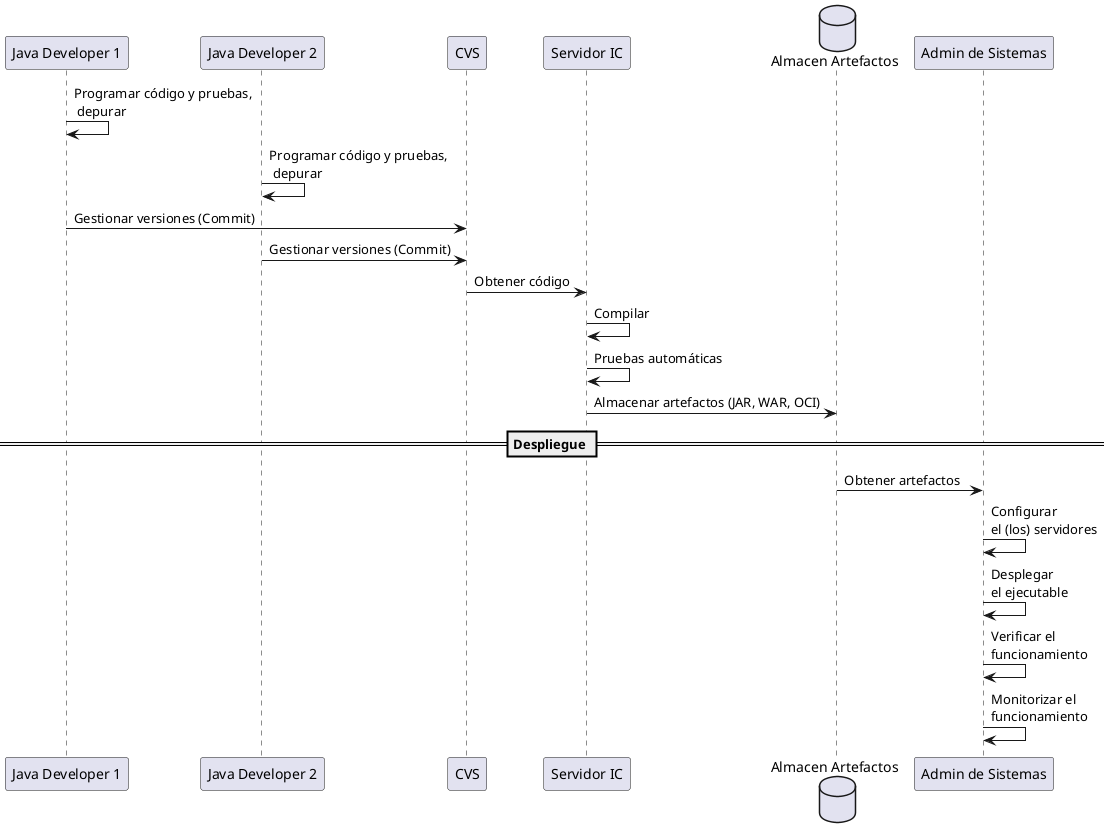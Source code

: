 @startuml
participant Developer1 as "Java Developer 1"
participant Developer2 as "Java Developer 2"

Developer1 -> Developer1 : Programar código y pruebas, \n depurar
Developer2 -> Developer2 : Programar código y pruebas, \n depurar
Developer1 -> CVS : Gestionar versiones (Commit)
Developer2 -> CVS : Gestionar versiones (Commit)

database CVS as "CVS(Git)"

participant IC as "Servidor IC"

CVS -> IC : Obtener código
IC -> IC : Compilar
IC -> IC : Pruebas automáticas

database Artefacts as "Almacen Artefactos"
IC -> Artefacts : Almacenar artefactos (JAR, WAR, OCI)

participant Sysadmin as "Admin de Sistemas"

== Despliegue ==
Artefacts -> Sysadmin : Obtener artefactos
Sysadmin -> Sysadmin : Configurar\nel (los) servidores
Sysadmin -> Sysadmin : Desplegar\nel ejecutable

Sysadmin -> Sysadmin : Verificar el\nfuncionamiento
Sysadmin -> Sysadmin : Monitorizar el\nfuncionamiento


@enduml

